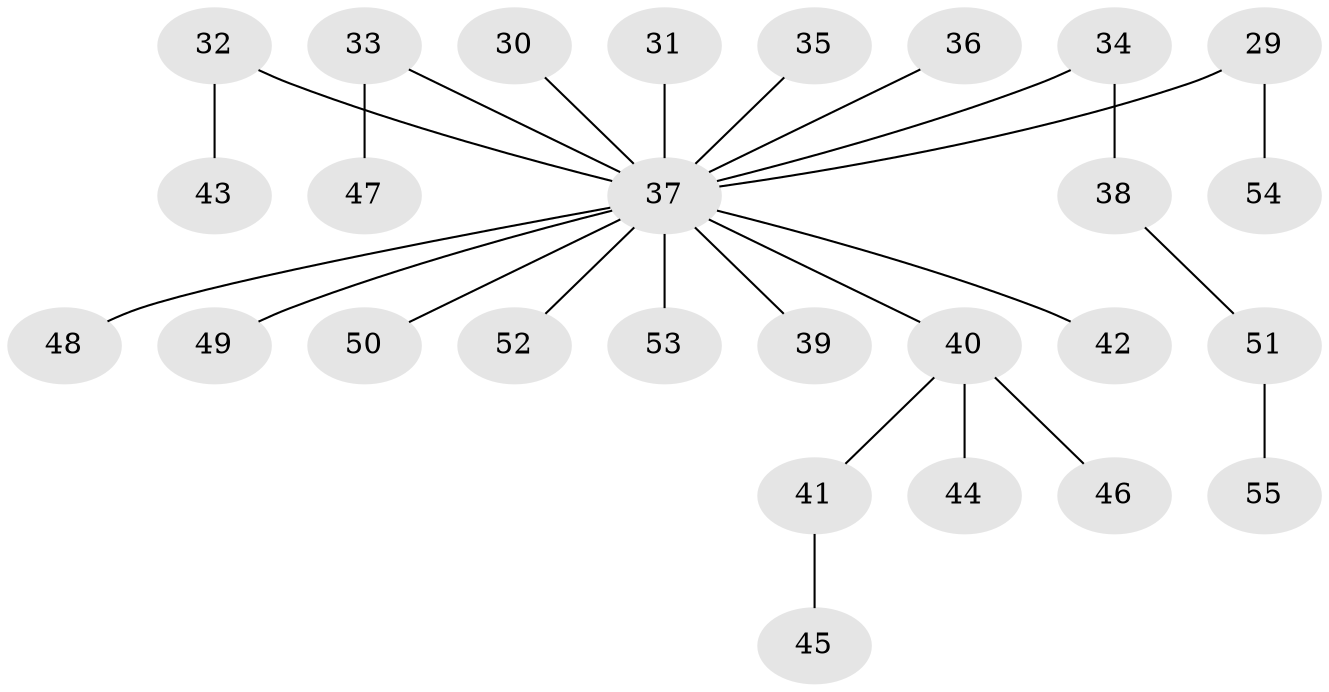 // original degree distribution, {5: 0.01818181818181818, 6: 0.01818181818181818, 4: 0.05454545454545454, 3: 0.14545454545454545, 2: 0.34545454545454546, 1: 0.41818181818181815}
// Generated by graph-tools (version 1.1) at 2025/52/03/09/25 04:52:47]
// undirected, 27 vertices, 26 edges
graph export_dot {
graph [start="1"]
  node [color=gray90,style=filled];
  29;
  30;
  31;
  32;
  33 [super="+25"];
  34;
  35 [super="+27"];
  36;
  37 [super="+9+11+13+19+22+28+14+21+23+24"];
  38;
  39;
  40 [super="+26"];
  41;
  42;
  43;
  44;
  45;
  46;
  47;
  48;
  49;
  50;
  51;
  52;
  53;
  54;
  55;
  29 -- 54;
  29 -- 37;
  30 -- 37;
  31 -- 37;
  32 -- 43;
  32 -- 37;
  33 -- 47;
  33 -- 37;
  34 -- 38;
  34 -- 37;
  35 -- 37;
  36 -- 37;
  37 -- 48;
  37 -- 49;
  37 -- 50;
  37 -- 53;
  37 -- 52;
  37 -- 39;
  37 -- 42;
  37 -- 40;
  38 -- 51;
  40 -- 46;
  40 -- 41;
  40 -- 44;
  41 -- 45;
  51 -- 55;
}
